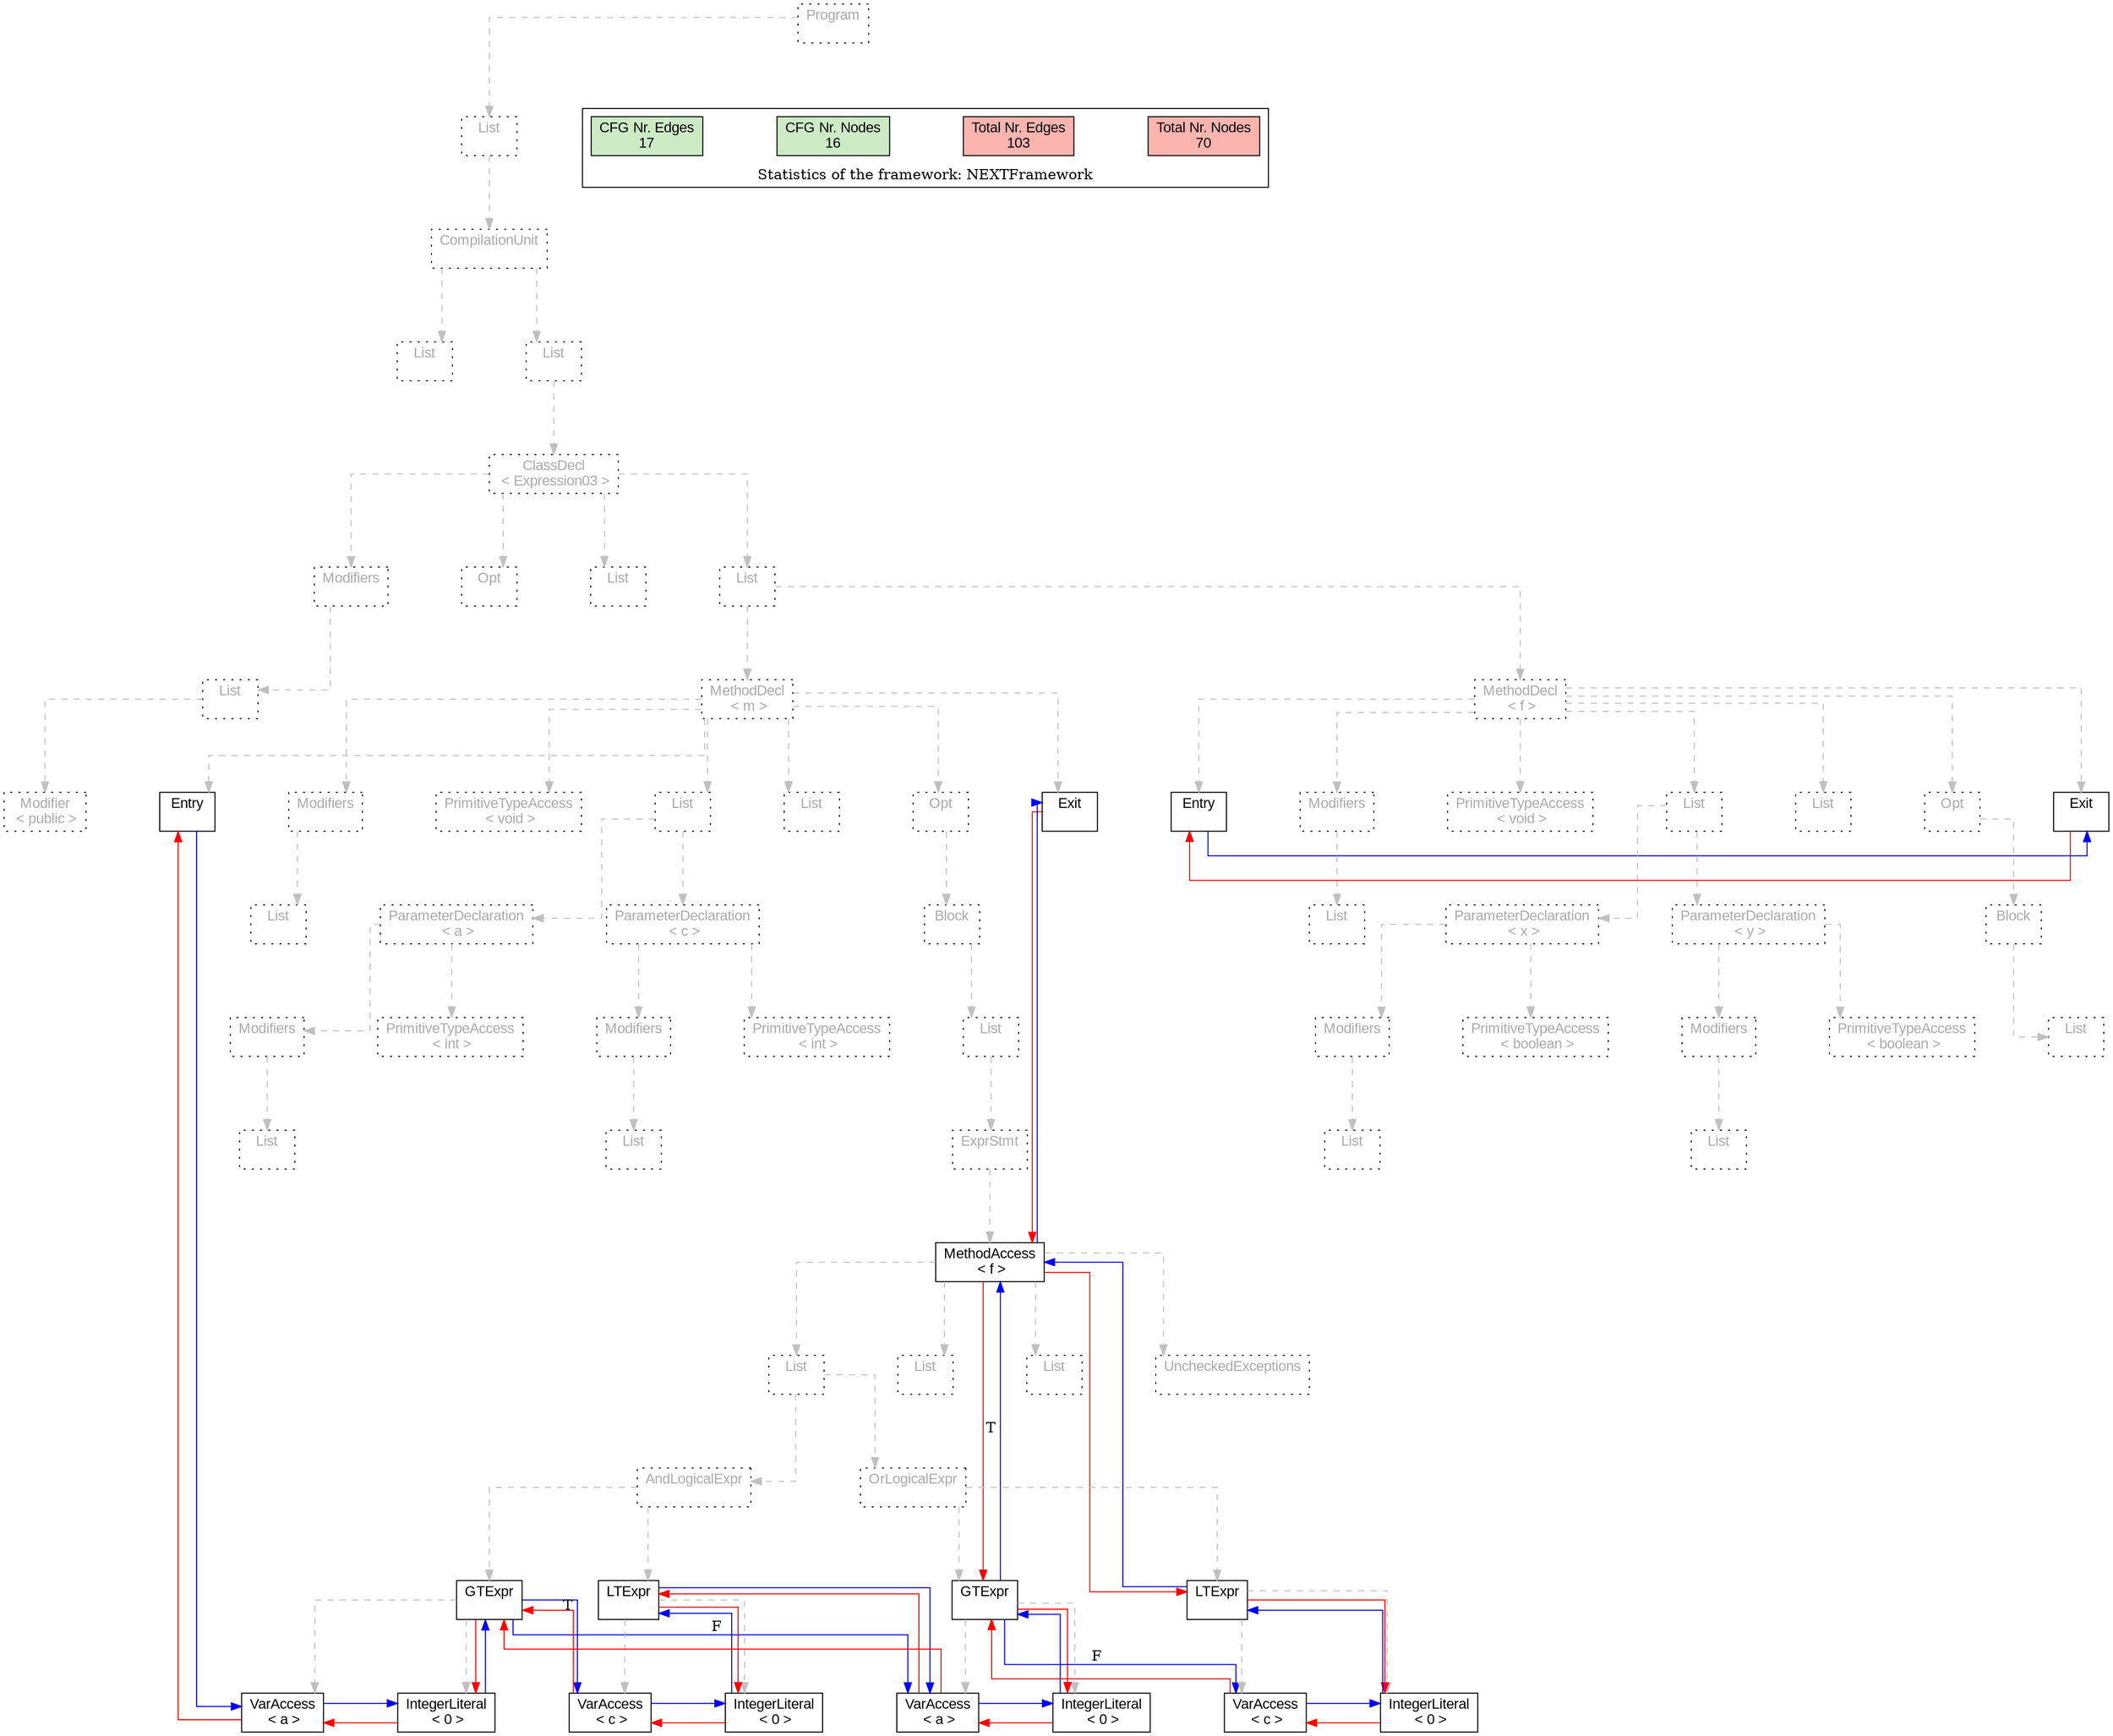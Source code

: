 digraph G {
graph [splines=ortho, nodesep="1", ranksep="1"]
node [shape=rect, fontname=Arial];
{ rank = same; "Program[0]"}
{ rank = same; "List[1]"}
{ rank = same; "CompilationUnit[2]"}
{ rank = same; "List[3]"; "List[4]"}
{ rank = same; "ClassDecl[5]"}
{ rank = same; "Modifiers[6]"; "Opt[9]"; "List[10]"; "List[11]"}
{ rank = same; "List[7]"; "MethodDecl[12]"; "MethodDecl[50]"}
{ rank = same; "Modifier[8]"; "Entry[13]"; "Modifiers[14]"; "PrimitiveTypeAccess[16]"; "List[17]"; "List[26]"; "Opt[27]"; "Exit[28]"; "Entry[51]"; "Modifiers[52]"; "PrimitiveTypeAccess[54]"; "List[55]"; "List[64]"; "Opt[65]"; "Exit[66]"}
{ rank = same; "List[15]"; "ParameterDeclaration[18]"; "ParameterDeclaration[22]"; "Block[28]"; "List[53]"; "ParameterDeclaration[56]"; "ParameterDeclaration[60]"; "Block[66]"}
{ rank = same; "Modifiers[19]"; "PrimitiveTypeAccess[21]"; "Modifiers[23]"; "PrimitiveTypeAccess[25]"; "List[29]"; "Modifiers[57]"; "PrimitiveTypeAccess[59]"; "Modifiers[61]"; "PrimitiveTypeAccess[63]"; "List[67]"}
{ rank = same; "List[20]"; "List[24]"; "ExprStmt[30]"; "List[58]"; "List[62]"}
{ rank = same; "MethodAccess[31]"}
{ rank = same; "List[33]"; "List[48]"; "List[49]"; "UncheckedExceptions[32]"}
{ rank = same; "AndLogicalExpr[34]"; "OrLogicalExpr[41]"}
{ rank = same; "GTExpr[35]"; "LTExpr[38]"; "GTExpr[42]"; "LTExpr[45]"}
{ rank = same; "VarAccess[36]"; "IntegerLiteral[37]"; "VarAccess[39]"; "IntegerLiteral[40]"; "VarAccess[43]"; "IntegerLiteral[44]"; "VarAccess[46]"; "IntegerLiteral[47]"}
"Program[0]" [label="Program\n ", style= dotted   fillcolor="#eeeeee" fontcolor="#aaaaaa"  ]
"List[1]" [label="List\n ", style= dotted   fillcolor="#eeeeee" fontcolor="#aaaaaa"  ]
"CompilationUnit[2]" [label="CompilationUnit\n ", style= dotted   fillcolor="#eeeeee" fontcolor="#aaaaaa"  ]
"List[3]" [label="List\n ", style= dotted   fillcolor="#eeeeee" fontcolor="#aaaaaa"  ]
"List[4]" [label="List\n ", style= dotted   fillcolor="#eeeeee" fontcolor="#aaaaaa"  ]
"ClassDecl[5]" [label="ClassDecl\n < Expression03 >", style= dotted   fillcolor="#eeeeee" fontcolor="#aaaaaa"  ]
"Modifiers[6]" [label="Modifiers\n ", style= dotted   fillcolor="#eeeeee" fontcolor="#aaaaaa"  ]
"List[7]" [label="List\n ", style= dotted   fillcolor="#eeeeee" fontcolor="#aaaaaa"  ]
"Modifier[8]" [label="Modifier\n < public >", style= dotted   fillcolor="#eeeeee" fontcolor="#aaaaaa"  ]
"Opt[9]" [label="Opt\n ", style= dotted   fillcolor="#eeeeee" fontcolor="#aaaaaa"  ]
"List[10]" [label="List\n ", style= dotted   fillcolor="#eeeeee" fontcolor="#aaaaaa"  ]
"List[11]" [label="List\n ", style= dotted   fillcolor="#eeeeee" fontcolor="#aaaaaa"  ]
"MethodDecl[12]" [label="MethodDecl\n < m >", style= dotted   fillcolor="#eeeeee" fontcolor="#aaaaaa"  ]
"Entry[13]" [label="Entry\n ", fillcolor=white   style=filled  ]
"Modifiers[14]" [label="Modifiers\n ", style= dotted   fillcolor="#eeeeee" fontcolor="#aaaaaa"  ]
"List[15]" [label="List\n ", style= dotted   fillcolor="#eeeeee" fontcolor="#aaaaaa"  ]
"PrimitiveTypeAccess[16]" [label="PrimitiveTypeAccess\n < void >", style= dotted   fillcolor="#eeeeee" fontcolor="#aaaaaa"  ]
"List[17]" [label="List\n ", style= dotted   fillcolor="#eeeeee" fontcolor="#aaaaaa"  ]
"ParameterDeclaration[18]" [label="ParameterDeclaration\n < a >", style= dotted   fillcolor="#eeeeee" fontcolor="#aaaaaa"  ]
"Modifiers[19]" [label="Modifiers\n ", style= dotted   fillcolor="#eeeeee" fontcolor="#aaaaaa"  ]
"List[20]" [label="List\n ", style= dotted   fillcolor="#eeeeee" fontcolor="#aaaaaa"  ]
"PrimitiveTypeAccess[21]" [label="PrimitiveTypeAccess\n < int >", style= dotted   fillcolor="#eeeeee" fontcolor="#aaaaaa"  ]
"ParameterDeclaration[22]" [label="ParameterDeclaration\n < c >", style= dotted   fillcolor="#eeeeee" fontcolor="#aaaaaa"  ]
"Modifiers[23]" [label="Modifiers\n ", style= dotted   fillcolor="#eeeeee" fontcolor="#aaaaaa"  ]
"List[24]" [label="List\n ", style= dotted   fillcolor="#eeeeee" fontcolor="#aaaaaa"  ]
"PrimitiveTypeAccess[25]" [label="PrimitiveTypeAccess\n < int >", style= dotted   fillcolor="#eeeeee" fontcolor="#aaaaaa"  ]
"List[26]" [label="List\n ", style= dotted   fillcolor="#eeeeee" fontcolor="#aaaaaa"  ]
"Opt[27]" [label="Opt\n ", style= dotted   fillcolor="#eeeeee" fontcolor="#aaaaaa"  ]
"Block[28]" [label="Block\n ", style= dotted   fillcolor="#eeeeee" fontcolor="#aaaaaa"  ]
"List[29]" [label="List\n ", style= dotted   fillcolor="#eeeeee" fontcolor="#aaaaaa"  ]
"ExprStmt[30]" [label="ExprStmt\n ", style= dotted   fillcolor="#eeeeee" fontcolor="#aaaaaa"  ]
"MethodAccess[31]" [label="MethodAccess\n < f >", fillcolor=white   style=filled  ]
"List[33]" [label="List\n ", style= dotted   fillcolor="#eeeeee" fontcolor="#aaaaaa"  ]
"AndLogicalExpr[34]" [label="AndLogicalExpr\n ", style= dotted   fillcolor="#eeeeee" fontcolor="#aaaaaa"  ]
"GTExpr[35]" [label="GTExpr\n ", fillcolor=white   style=filled  ]
"VarAccess[36]" [label="VarAccess\n < a >", fillcolor=white   style=filled  ]
"IntegerLiteral[37]" [label="IntegerLiteral\n < 0 >", fillcolor=white   style=filled  ]
"LTExpr[38]" [label="LTExpr\n ", fillcolor=white   style=filled  ]
"VarAccess[39]" [label="VarAccess\n < c >", fillcolor=white   style=filled  ]
"IntegerLiteral[40]" [label="IntegerLiteral\n < 0 >", fillcolor=white   style=filled  ]
"OrLogicalExpr[41]" [label="OrLogicalExpr\n ", style= dotted   fillcolor="#eeeeee" fontcolor="#aaaaaa"  ]
"GTExpr[42]" [label="GTExpr\n ", fillcolor=white   style=filled  ]
"VarAccess[43]" [label="VarAccess\n < a >", fillcolor=white   style=filled  ]
"IntegerLiteral[44]" [label="IntegerLiteral\n < 0 >", fillcolor=white   style=filled  ]
"LTExpr[45]" [label="LTExpr\n ", fillcolor=white   style=filled  ]
"VarAccess[46]" [label="VarAccess\n < c >", fillcolor=white   style=filled  ]
"IntegerLiteral[47]" [label="IntegerLiteral\n < 0 >", fillcolor=white   style=filled  ]
"List[48]" [label="List\n ", style= dotted   fillcolor="#eeeeee" fontcolor="#aaaaaa"  ]
"List[49]" [label="List\n ", style= dotted   fillcolor="#eeeeee" fontcolor="#aaaaaa"  ]
"UncheckedExceptions[32]" [label="UncheckedExceptions\n ", style= dotted   fillcolor="#eeeeee" fontcolor="#aaaaaa"  ]
"Exit[28]" [label="Exit\n ", fillcolor=white   style=filled  ]
"MethodDecl[50]" [label="MethodDecl\n < f >", style= dotted   fillcolor="#eeeeee" fontcolor="#aaaaaa"  ]
"Entry[51]" [label="Entry\n ", fillcolor=white   style=filled  ]
"Modifiers[52]" [label="Modifiers\n ", style= dotted   fillcolor="#eeeeee" fontcolor="#aaaaaa"  ]
"List[53]" [label="List\n ", style= dotted   fillcolor="#eeeeee" fontcolor="#aaaaaa"  ]
"PrimitiveTypeAccess[54]" [label="PrimitiveTypeAccess\n < void >", style= dotted   fillcolor="#eeeeee" fontcolor="#aaaaaa"  ]
"List[55]" [label="List\n ", style= dotted   fillcolor="#eeeeee" fontcolor="#aaaaaa"  ]
"ParameterDeclaration[56]" [label="ParameterDeclaration\n < x >", style= dotted   fillcolor="#eeeeee" fontcolor="#aaaaaa"  ]
"Modifiers[57]" [label="Modifiers\n ", style= dotted   fillcolor="#eeeeee" fontcolor="#aaaaaa"  ]
"List[58]" [label="List\n ", style= dotted   fillcolor="#eeeeee" fontcolor="#aaaaaa"  ]
"PrimitiveTypeAccess[59]" [label="PrimitiveTypeAccess\n < boolean >", style= dotted   fillcolor="#eeeeee" fontcolor="#aaaaaa"  ]
"ParameterDeclaration[60]" [label="ParameterDeclaration\n < y >", style= dotted   fillcolor="#eeeeee" fontcolor="#aaaaaa"  ]
"Modifiers[61]" [label="Modifiers\n ", style= dotted   fillcolor="#eeeeee" fontcolor="#aaaaaa"  ]
"List[62]" [label="List\n ", style= dotted   fillcolor="#eeeeee" fontcolor="#aaaaaa"  ]
"PrimitiveTypeAccess[63]" [label="PrimitiveTypeAccess\n < boolean >", style= dotted   fillcolor="#eeeeee" fontcolor="#aaaaaa"  ]
"List[64]" [label="List\n ", style= dotted   fillcolor="#eeeeee" fontcolor="#aaaaaa"  ]
"Opt[65]" [label="Opt\n ", style= dotted   fillcolor="#eeeeee" fontcolor="#aaaaaa"  ]
"Block[66]" [label="Block\n ", style= dotted   fillcolor="#eeeeee" fontcolor="#aaaaaa"  ]
"List[67]" [label="List\n ", style= dotted   fillcolor="#eeeeee" fontcolor="#aaaaaa"  ]
"Exit[66]" [label="Exit\n ", fillcolor=white   style=filled  ]
"CompilationUnit[2]" -> "List[3]" [style=dashed, color=gray]
"List[7]" -> "Modifier[8]" [style=dashed, color=gray]
"Modifiers[6]" -> "List[7]" [style=dashed, color=gray]
"ClassDecl[5]" -> "Modifiers[6]" [style=dashed, color=gray]
"ClassDecl[5]" -> "Opt[9]" [style=dashed, color=gray]
"ClassDecl[5]" -> "List[10]" [style=dashed, color=gray]
"MethodDecl[12]" -> "Entry[13]" [style=dashed, color=gray]
"Modifiers[14]" -> "List[15]" [style=dashed, color=gray]
"MethodDecl[12]" -> "Modifiers[14]" [style=dashed, color=gray]
"MethodDecl[12]" -> "PrimitiveTypeAccess[16]" [style=dashed, color=gray]
"Modifiers[19]" -> "List[20]" [style=dashed, color=gray]
"ParameterDeclaration[18]" -> "Modifiers[19]" [style=dashed, color=gray]
"ParameterDeclaration[18]" -> "PrimitiveTypeAccess[21]" [style=dashed, color=gray]
"List[17]" -> "ParameterDeclaration[18]" [style=dashed, color=gray]
"Modifiers[23]" -> "List[24]" [style=dashed, color=gray]
"ParameterDeclaration[22]" -> "Modifiers[23]" [style=dashed, color=gray]
"ParameterDeclaration[22]" -> "PrimitiveTypeAccess[25]" [style=dashed, color=gray]
"List[17]" -> "ParameterDeclaration[22]" [style=dashed, color=gray]
"MethodDecl[12]" -> "List[17]" [style=dashed, color=gray]
"MethodDecl[12]" -> "List[26]" [style=dashed, color=gray]
"GTExpr[35]" -> "VarAccess[36]" [style=dashed, color=gray]
"GTExpr[35]" -> "IntegerLiteral[37]" [style=dashed, color=gray]
"AndLogicalExpr[34]" -> "GTExpr[35]" [style=dashed, color=gray]
"LTExpr[38]" -> "VarAccess[39]" [style=dashed, color=gray]
"LTExpr[38]" -> "IntegerLiteral[40]" [style=dashed, color=gray]
"AndLogicalExpr[34]" -> "LTExpr[38]" [style=dashed, color=gray]
"List[33]" -> "AndLogicalExpr[34]" [style=dashed, color=gray]
"GTExpr[42]" -> "VarAccess[43]" [style=dashed, color=gray]
"GTExpr[42]" -> "IntegerLiteral[44]" [style=dashed, color=gray]
"OrLogicalExpr[41]" -> "GTExpr[42]" [style=dashed, color=gray]
"LTExpr[45]" -> "VarAccess[46]" [style=dashed, color=gray]
"LTExpr[45]" -> "IntegerLiteral[47]" [style=dashed, color=gray]
"OrLogicalExpr[41]" -> "LTExpr[45]" [style=dashed, color=gray]
"List[33]" -> "OrLogicalExpr[41]" [style=dashed, color=gray]
"MethodAccess[31]" -> "List[33]" [style=dashed, color=gray]
"MethodAccess[31]" -> "List[48]" [style=dashed, color=gray]
"MethodAccess[31]" -> "List[49]" [style=dashed, color=gray]
"MethodAccess[31]" -> "UncheckedExceptions[32]" [style=dashed, color=gray]
"ExprStmt[30]" -> "MethodAccess[31]" [style=dashed, color=gray]
"List[29]" -> "ExprStmt[30]" [style=dashed, color=gray]
"Block[28]" -> "List[29]" [style=dashed, color=gray]
"Opt[27]" -> "Block[28]" [style=dashed, color=gray]
"MethodDecl[12]" -> "Opt[27]" [style=dashed, color=gray]
"MethodDecl[12]" -> "Exit[28]" [style=dashed, color=gray]
"List[11]" -> "MethodDecl[12]" [style=dashed, color=gray]
"MethodDecl[50]" -> "Entry[51]" [style=dashed, color=gray]
"Modifiers[52]" -> "List[53]" [style=dashed, color=gray]
"MethodDecl[50]" -> "Modifiers[52]" [style=dashed, color=gray]
"MethodDecl[50]" -> "PrimitiveTypeAccess[54]" [style=dashed, color=gray]
"Modifiers[57]" -> "List[58]" [style=dashed, color=gray]
"ParameterDeclaration[56]" -> "Modifiers[57]" [style=dashed, color=gray]
"ParameterDeclaration[56]" -> "PrimitiveTypeAccess[59]" [style=dashed, color=gray]
"List[55]" -> "ParameterDeclaration[56]" [style=dashed, color=gray]
"Modifiers[61]" -> "List[62]" [style=dashed, color=gray]
"ParameterDeclaration[60]" -> "Modifiers[61]" [style=dashed, color=gray]
"ParameterDeclaration[60]" -> "PrimitiveTypeAccess[63]" [style=dashed, color=gray]
"List[55]" -> "ParameterDeclaration[60]" [style=dashed, color=gray]
"MethodDecl[50]" -> "List[55]" [style=dashed, color=gray]
"MethodDecl[50]" -> "List[64]" [style=dashed, color=gray]
"Block[66]" -> "List[67]" [style=dashed, color=gray]
"Opt[65]" -> "Block[66]" [style=dashed, color=gray]
"MethodDecl[50]" -> "Opt[65]" [style=dashed, color=gray]
"MethodDecl[50]" -> "Exit[66]" [style=dashed, color=gray]
"List[11]" -> "MethodDecl[50]" [style=dashed, color=gray]
"ClassDecl[5]" -> "List[11]" [style=dashed, color=gray]
"List[4]" -> "ClassDecl[5]" [style=dashed, color=gray]
"CompilationUnit[2]" -> "List[4]" [style=dashed, color=gray]
"List[1]" -> "CompilationUnit[2]" [style=dashed, color=gray]
"Program[0]" -> "List[1]" [style=dashed, color=gray]
"Exit[28]" -> "MethodAccess[31]" [color=red, constraint=false]
"MethodAccess[31]" -> "Exit[28]" [color=blue, constraint=false, xlabel=" "] 
"MethodAccess[31]" -> "GTExpr[42]" [color=red, constraint=false]
"MethodAccess[31]" -> "LTExpr[45]" [color=red, constraint=false]
"LTExpr[45]" -> "MethodAccess[31]" [color=blue, constraint=false, xlabel=" "] 
"LTExpr[45]" -> "IntegerLiteral[47]" [color=red, constraint=false]
"IntegerLiteral[47]" -> "LTExpr[45]" [color=blue, constraint=false, xlabel=" "] 
"IntegerLiteral[47]" -> "VarAccess[46]" [color=red, constraint=false]
"VarAccess[46]" -> "IntegerLiteral[47]" [color=blue, constraint=false, xlabel=" "] 
"VarAccess[46]" -> "GTExpr[42]" [color=red, constraint=false]
"GTExpr[42]" -> "MethodAccess[31]" [color=blue, constraint=false, xlabel="T "] 
"GTExpr[42]" -> "VarAccess[46]" [color=blue, constraint=false, xlabel="F "] 
"GTExpr[42]" -> "IntegerLiteral[44]" [color=red, constraint=false]
"IntegerLiteral[44]" -> "GTExpr[42]" [color=blue, constraint=false, xlabel=" "] 
"IntegerLiteral[44]" -> "VarAccess[43]" [color=red, constraint=false]
"VarAccess[43]" -> "IntegerLiteral[44]" [color=blue, constraint=false, xlabel=" "] 
"VarAccess[43]" -> "GTExpr[35]" [color=red, constraint=false]
"VarAccess[43]" -> "LTExpr[38]" [color=red, constraint=false]
"LTExpr[38]" -> "VarAccess[43]" [color=blue, constraint=false, xlabel=" "] 
"LTExpr[38]" -> "IntegerLiteral[40]" [color=red, constraint=false]
"IntegerLiteral[40]" -> "LTExpr[38]" [color=blue, constraint=false, xlabel=" "] 
"IntegerLiteral[40]" -> "VarAccess[39]" [color=red, constraint=false]
"VarAccess[39]" -> "IntegerLiteral[40]" [color=blue, constraint=false, xlabel=" "] 
"VarAccess[39]" -> "GTExpr[35]" [color=red, constraint=false]
"GTExpr[35]" -> "VarAccess[39]" [color=blue, constraint=false, xlabel="T "] 
"GTExpr[35]" -> "VarAccess[43]" [color=blue, constraint=false, xlabel="F "] 
"GTExpr[35]" -> "IntegerLiteral[37]" [color=red, constraint=false]
"IntegerLiteral[37]" -> "GTExpr[35]" [color=blue, constraint=false, xlabel=" "] 
"IntegerLiteral[37]" -> "VarAccess[36]" [color=red, constraint=false]
"VarAccess[36]" -> "IntegerLiteral[37]" [color=blue, constraint=false, xlabel=" "] 
"VarAccess[36]" -> "Entry[13]" [color=red, constraint=false]
"Entry[13]" -> "VarAccess[36]" [color=blue, constraint=false, xlabel=" "] 
"Exit[66]" -> "Entry[51]" [color=red, constraint=false]
"Entry[51]" -> "Exit[66]" [color=blue, constraint=false, xlabel=" "] 
"List[3]" -> "List[4]" [style=invis]
"Modifiers[6]" -> "Opt[9]" -> "List[10]" -> "List[11]" [style=invis]
"MethodDecl[12]" -> "MethodDecl[50]" [style=invis]
"Entry[13]" -> "Modifiers[14]" -> "PrimitiveTypeAccess[16]" -> "List[17]" -> "List[26]" -> "Opt[27]" -> "Exit[28]" [style=invis]
"ParameterDeclaration[18]" -> "ParameterDeclaration[22]" [style=invis]
"Modifiers[19]" -> "PrimitiveTypeAccess[21]" [style=invis]
"Modifiers[23]" -> "PrimitiveTypeAccess[25]" [style=invis]
"AndLogicalExpr[34]" -> "OrLogicalExpr[41]" [style=invis]
"GTExpr[35]" -> "LTExpr[38]" [style=invis]
"VarAccess[36]" -> "IntegerLiteral[37]" [style=invis]
"VarAccess[39]" -> "IntegerLiteral[40]" [style=invis]
"GTExpr[42]" -> "LTExpr[45]" [style=invis]
"VarAccess[43]" -> "IntegerLiteral[44]" [style=invis]
"VarAccess[46]" -> "IntegerLiteral[47]" [style=invis]
"Entry[51]" -> "Modifiers[52]" -> "PrimitiveTypeAccess[54]" -> "List[55]" -> "List[64]" -> "Opt[65]" -> "Exit[66]" [style=invis]
"ParameterDeclaration[56]" -> "ParameterDeclaration[60]" [style=invis]
"Modifiers[57]" -> "PrimitiveTypeAccess[59]" [style=invis]
"Modifiers[61]" -> "PrimitiveTypeAccess[63]" [style=invis]

subgraph cluster_legend {
{node [style=filled, fillcolor=1, colorscheme="pastel13"]
Nodes [label="Total Nr. Nodes
70", fillcolor=1]
Edges [label="Total Nr. Edges
103", fillcolor=1]
NodesCFG [label="CFG Nr. Nodes
16", fillcolor=3]
EdgesCFG [label="CFG Nr. Edges
17", fillcolor=3]
Nodes-> "Program[0]" -> NodesCFG  [style="invis"]
Edges -> "Program[0]" ->EdgesCFG [style="invis"]}
label = "Statistics of the framework: NEXTFramework"
style="solid"
ranksep=0.05
nodesep=0.01
labelloc = b
len=2
}}